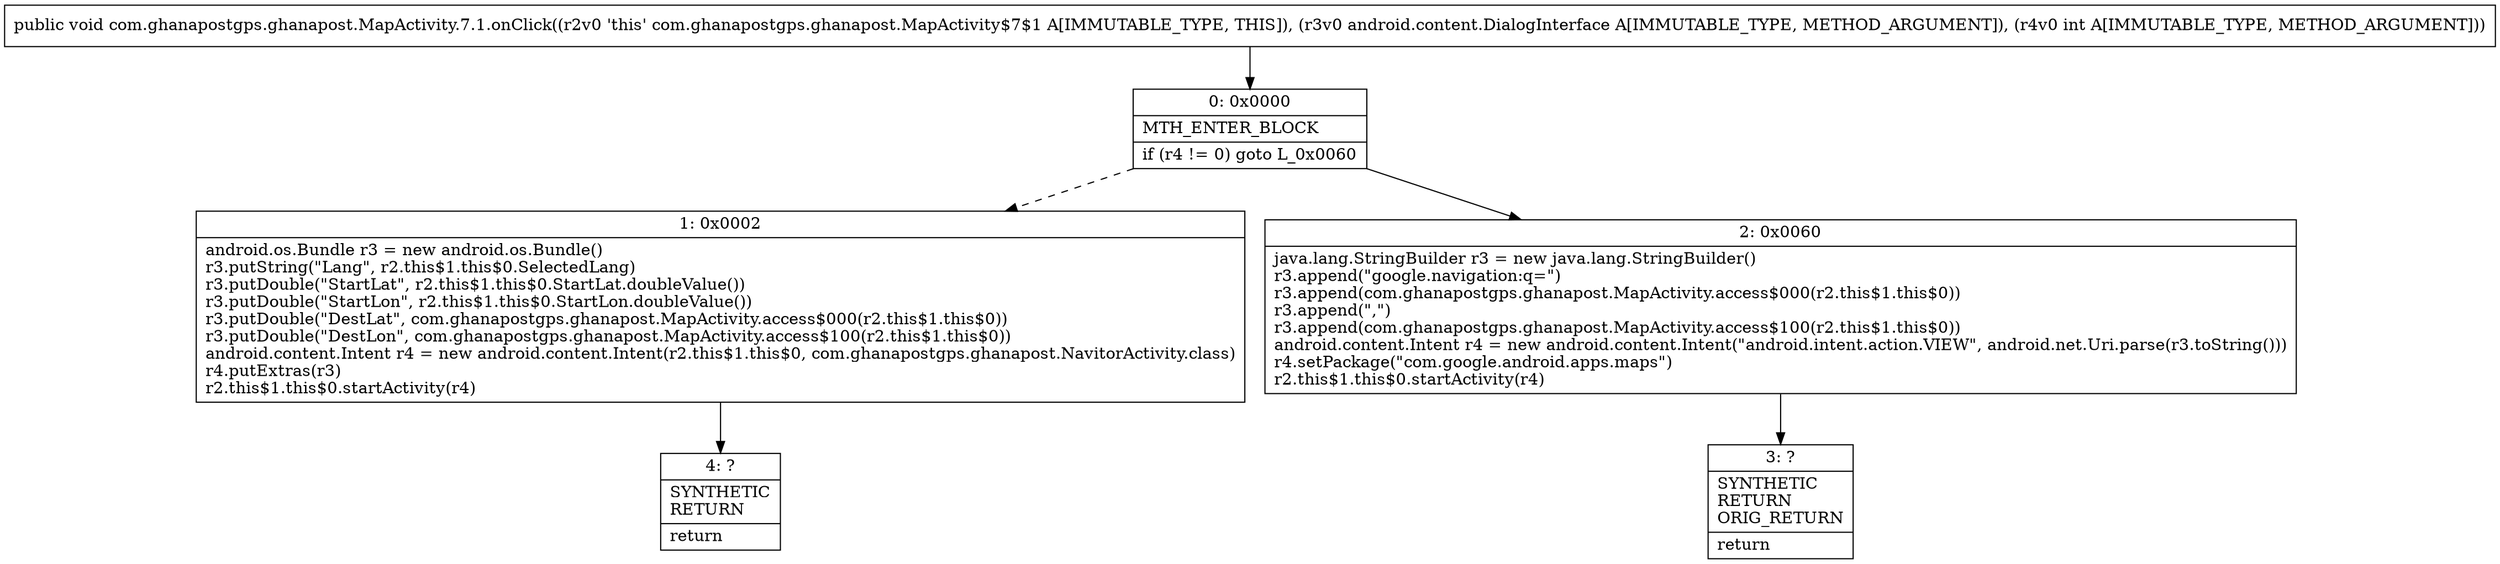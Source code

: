 digraph "CFG forcom.ghanapostgps.ghanapost.MapActivity.7.1.onClick(Landroid\/content\/DialogInterface;I)V" {
Node_0 [shape=record,label="{0\:\ 0x0000|MTH_ENTER_BLOCK\l|if (r4 != 0) goto L_0x0060\l}"];
Node_1 [shape=record,label="{1\:\ 0x0002|android.os.Bundle r3 = new android.os.Bundle()\lr3.putString(\"Lang\", r2.this$1.this$0.SelectedLang)\lr3.putDouble(\"StartLat\", r2.this$1.this$0.StartLat.doubleValue())\lr3.putDouble(\"StartLon\", r2.this$1.this$0.StartLon.doubleValue())\lr3.putDouble(\"DestLat\", com.ghanapostgps.ghanapost.MapActivity.access$000(r2.this$1.this$0))\lr3.putDouble(\"DestLon\", com.ghanapostgps.ghanapost.MapActivity.access$100(r2.this$1.this$0))\landroid.content.Intent r4 = new android.content.Intent(r2.this$1.this$0, com.ghanapostgps.ghanapost.NavitorActivity.class)\lr4.putExtras(r3)\lr2.this$1.this$0.startActivity(r4)\l}"];
Node_2 [shape=record,label="{2\:\ 0x0060|java.lang.StringBuilder r3 = new java.lang.StringBuilder()\lr3.append(\"google.navigation:q=\")\lr3.append(com.ghanapostgps.ghanapost.MapActivity.access$000(r2.this$1.this$0))\lr3.append(\",\")\lr3.append(com.ghanapostgps.ghanapost.MapActivity.access$100(r2.this$1.this$0))\landroid.content.Intent r4 = new android.content.Intent(\"android.intent.action.VIEW\", android.net.Uri.parse(r3.toString()))\lr4.setPackage(\"com.google.android.apps.maps\")\lr2.this$1.this$0.startActivity(r4)\l}"];
Node_3 [shape=record,label="{3\:\ ?|SYNTHETIC\lRETURN\lORIG_RETURN\l|return\l}"];
Node_4 [shape=record,label="{4\:\ ?|SYNTHETIC\lRETURN\l|return\l}"];
MethodNode[shape=record,label="{public void com.ghanapostgps.ghanapost.MapActivity.7.1.onClick((r2v0 'this' com.ghanapostgps.ghanapost.MapActivity$7$1 A[IMMUTABLE_TYPE, THIS]), (r3v0 android.content.DialogInterface A[IMMUTABLE_TYPE, METHOD_ARGUMENT]), (r4v0 int A[IMMUTABLE_TYPE, METHOD_ARGUMENT])) }"];
MethodNode -> Node_0;
Node_0 -> Node_1[style=dashed];
Node_0 -> Node_2;
Node_1 -> Node_4;
Node_2 -> Node_3;
}

